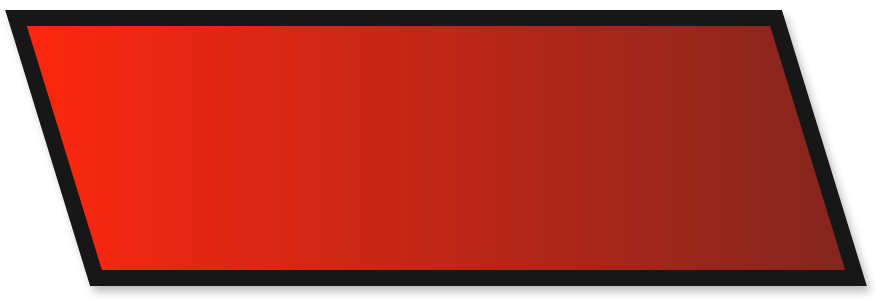 <mxfile version="22.1.3" type="device">
  <diagram name="Page-1" id="U8AR7msm5U1iHHjeJ5ts">
    <mxGraphModel dx="1050" dy="538" grid="0" gridSize="10" guides="1" tooltips="1" connect="1" arrows="1" fold="1" page="1" pageScale="1" pageWidth="850" pageHeight="1100" background="none" math="0" shadow="0">
      <root>
        <mxCell id="0" />
        <mxCell id="1" parent="0" />
        <mxCell id="4vmWkP6m1FoCuW4rCbRh-8" value="" style="shape=parallelogram;perimeter=parallelogramPerimeter;whiteSpace=wrap;html=1;fixedSize=1;size=40;rotation=0;direction=west;flipH=1;strokeWidth=8;fillColor=#FF270F;strokeColor=#171717;shadow=1;labelBorderColor=#007FFF;perimeterSpacing=0;gradientColor=#82261F;gradientDirection=east;" vertex="1" parent="1">
          <mxGeometry x="196" y="119" width="420" height="130" as="geometry" />
        </mxCell>
      </root>
    </mxGraphModel>
  </diagram>
</mxfile>
